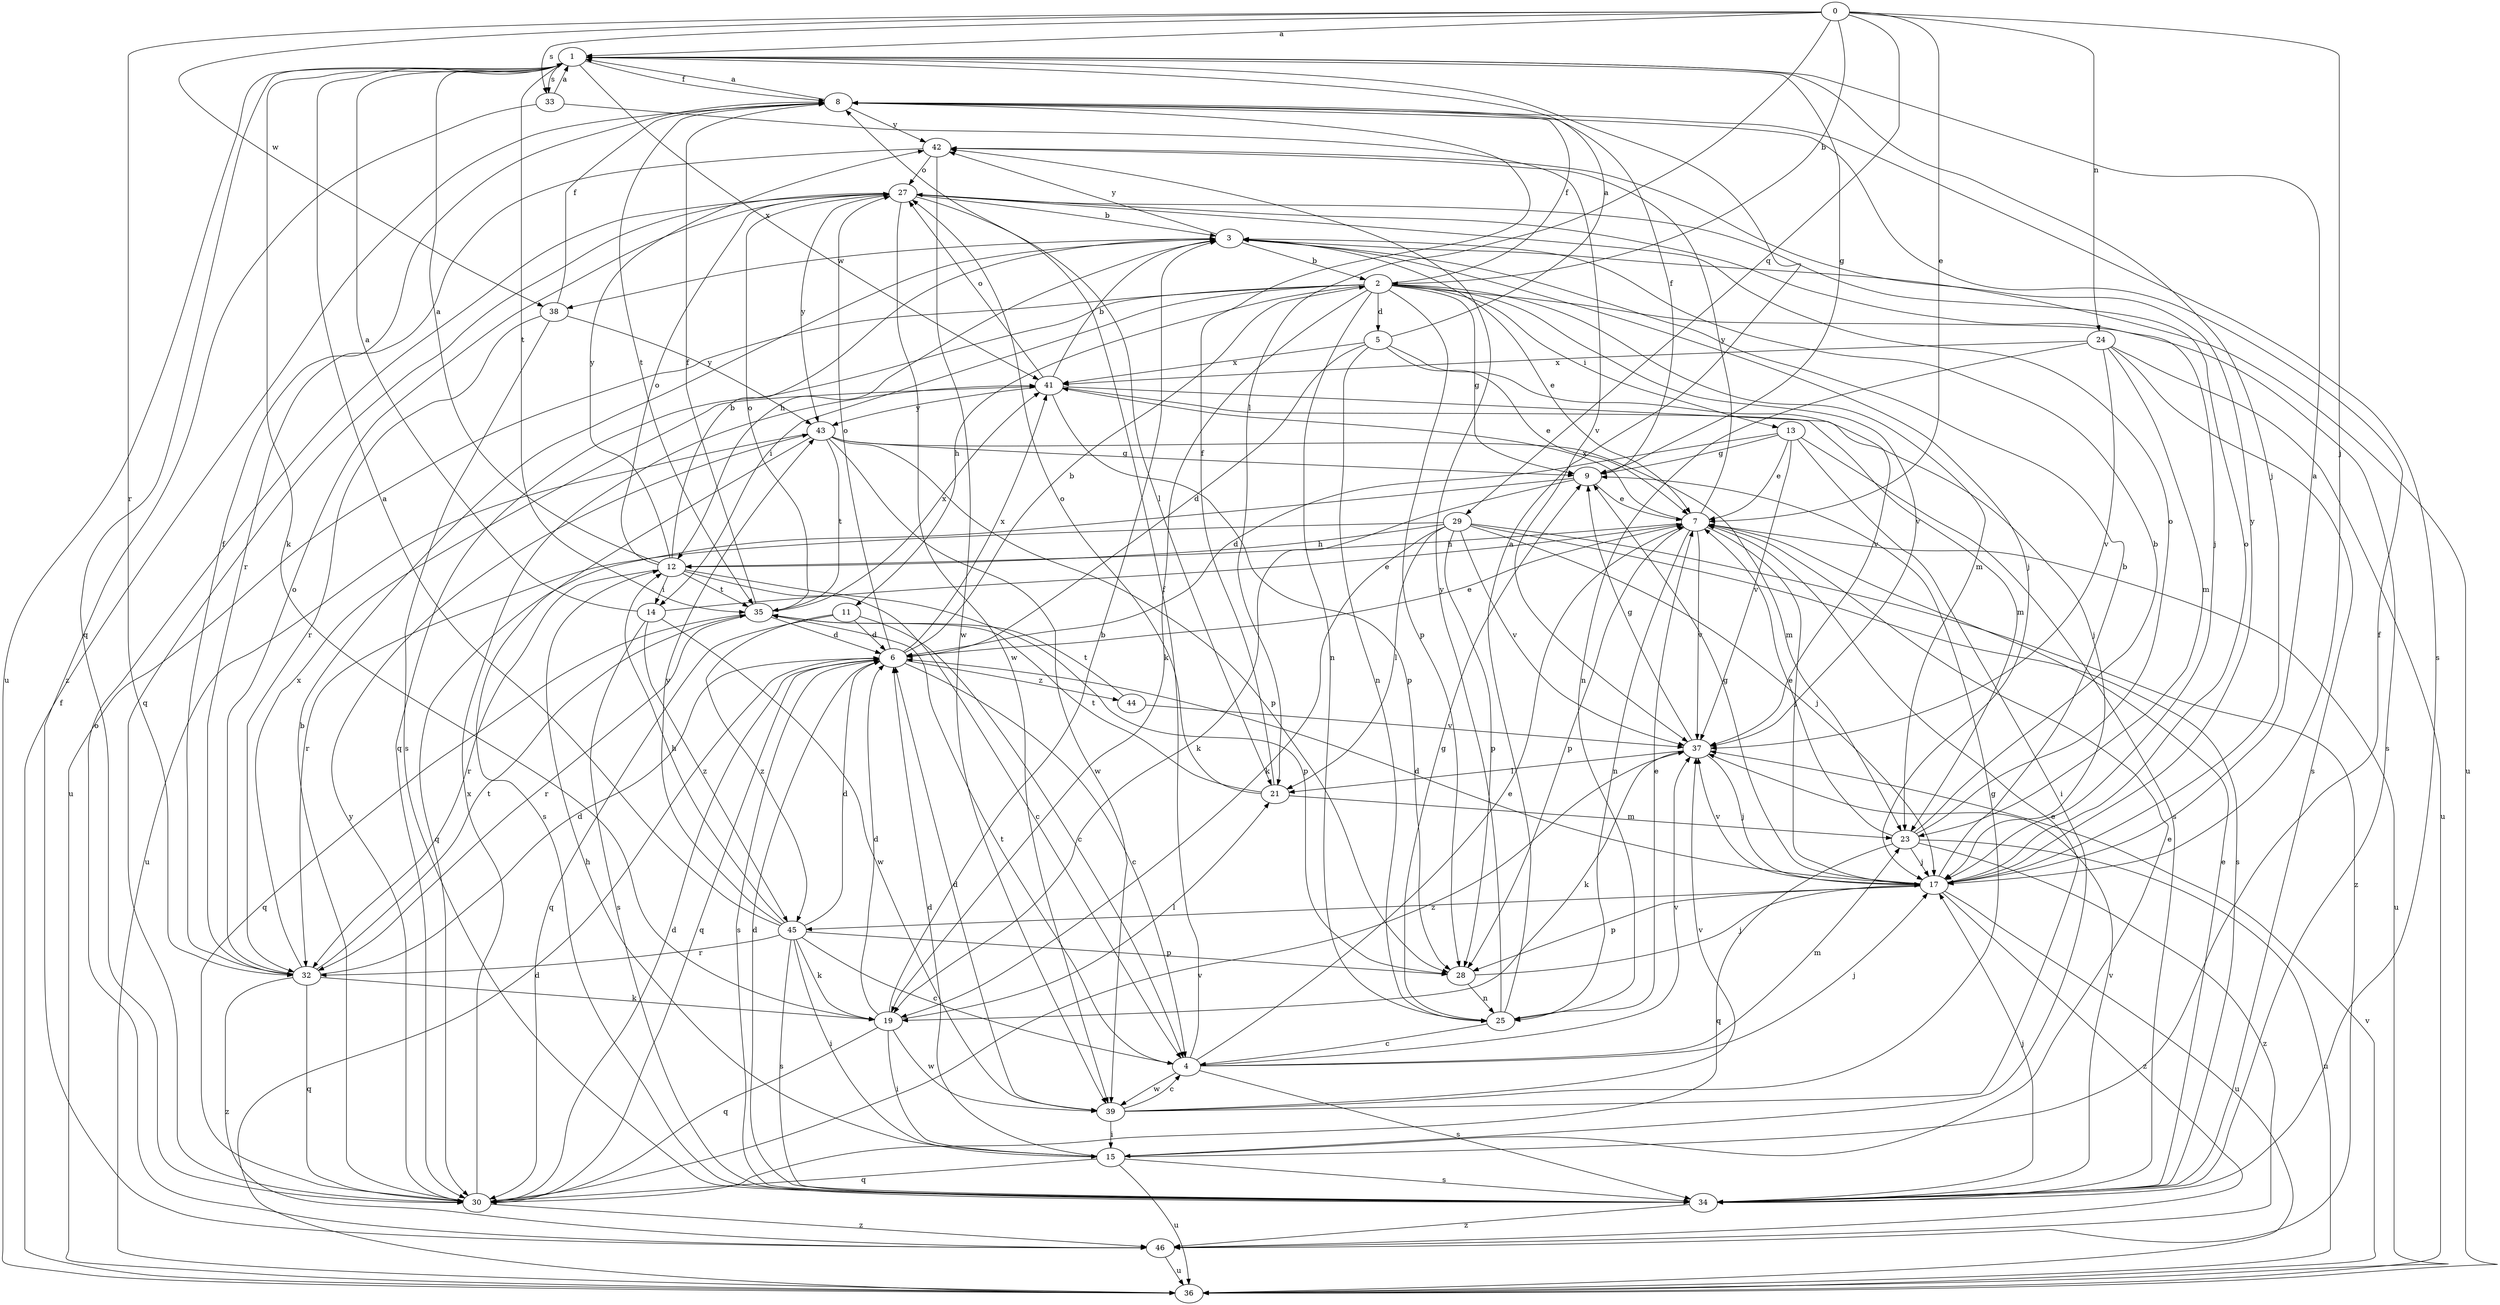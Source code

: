 strict digraph  {
0;
1;
2;
3;
4;
5;
6;
7;
8;
9;
11;
12;
13;
14;
15;
17;
19;
21;
23;
24;
25;
27;
28;
29;
30;
32;
33;
34;
35;
36;
37;
38;
39;
41;
42;
43;
44;
45;
46;
0 -> 1  [label=a];
0 -> 2  [label=b];
0 -> 7  [label=e];
0 -> 17  [label=j];
0 -> 21  [label=l];
0 -> 24  [label=n];
0 -> 29  [label=q];
0 -> 32  [label=r];
0 -> 33  [label=s];
0 -> 38  [label=w];
1 -> 8  [label=f];
1 -> 9  [label=g];
1 -> 17  [label=j];
1 -> 19  [label=k];
1 -> 30  [label=q];
1 -> 33  [label=s];
1 -> 35  [label=t];
1 -> 36  [label=u];
1 -> 41  [label=x];
2 -> 5  [label=d];
2 -> 8  [label=f];
2 -> 9  [label=g];
2 -> 11  [label=h];
2 -> 13  [label=i];
2 -> 14  [label=i];
2 -> 19  [label=k];
2 -> 23  [label=m];
2 -> 25  [label=n];
2 -> 28  [label=p];
2 -> 30  [label=q];
2 -> 34  [label=s];
2 -> 36  [label=u];
2 -> 37  [label=v];
3 -> 2  [label=b];
3 -> 7  [label=e];
3 -> 12  [label=h];
3 -> 17  [label=j];
3 -> 36  [label=u];
3 -> 38  [label=w];
3 -> 42  [label=y];
4 -> 7  [label=e];
4 -> 8  [label=f];
4 -> 17  [label=j];
4 -> 23  [label=m];
4 -> 34  [label=s];
4 -> 35  [label=t];
4 -> 37  [label=v];
4 -> 39  [label=w];
5 -> 1  [label=a];
5 -> 6  [label=d];
5 -> 7  [label=e];
5 -> 25  [label=n];
5 -> 37  [label=v];
5 -> 41  [label=x];
6 -> 2  [label=b];
6 -> 4  [label=c];
6 -> 7  [label=e];
6 -> 27  [label=o];
6 -> 30  [label=q];
6 -> 34  [label=s];
6 -> 41  [label=x];
6 -> 44  [label=z];
7 -> 12  [label=h];
7 -> 17  [label=j];
7 -> 25  [label=n];
7 -> 28  [label=p];
7 -> 36  [label=u];
7 -> 37  [label=v];
7 -> 41  [label=x];
7 -> 42  [label=y];
8 -> 1  [label=a];
8 -> 34  [label=s];
8 -> 35  [label=t];
8 -> 42  [label=y];
9 -> 7  [label=e];
9 -> 8  [label=f];
9 -> 19  [label=k];
9 -> 30  [label=q];
11 -> 4  [label=c];
11 -> 6  [label=d];
11 -> 30  [label=q];
11 -> 45  [label=z];
12 -> 1  [label=a];
12 -> 3  [label=b];
12 -> 4  [label=c];
12 -> 14  [label=i];
12 -> 27  [label=o];
12 -> 28  [label=p];
12 -> 32  [label=r];
12 -> 35  [label=t];
12 -> 42  [label=y];
13 -> 6  [label=d];
13 -> 7  [label=e];
13 -> 9  [label=g];
13 -> 15  [label=i];
13 -> 34  [label=s];
13 -> 37  [label=v];
14 -> 1  [label=a];
14 -> 7  [label=e];
14 -> 34  [label=s];
14 -> 39  [label=w];
14 -> 45  [label=z];
15 -> 6  [label=d];
15 -> 7  [label=e];
15 -> 8  [label=f];
15 -> 12  [label=h];
15 -> 30  [label=q];
15 -> 34  [label=s];
15 -> 36  [label=u];
17 -> 1  [label=a];
17 -> 3  [label=b];
17 -> 6  [label=d];
17 -> 9  [label=g];
17 -> 27  [label=o];
17 -> 28  [label=p];
17 -> 36  [label=u];
17 -> 37  [label=v];
17 -> 42  [label=y];
17 -> 45  [label=z];
17 -> 46  [label=z];
19 -> 3  [label=b];
19 -> 6  [label=d];
19 -> 15  [label=i];
19 -> 21  [label=l];
19 -> 30  [label=q];
19 -> 39  [label=w];
21 -> 8  [label=f];
21 -> 23  [label=m];
21 -> 27  [label=o];
21 -> 35  [label=t];
23 -> 3  [label=b];
23 -> 7  [label=e];
23 -> 17  [label=j];
23 -> 27  [label=o];
23 -> 30  [label=q];
23 -> 36  [label=u];
23 -> 46  [label=z];
24 -> 23  [label=m];
24 -> 25  [label=n];
24 -> 34  [label=s];
24 -> 36  [label=u];
24 -> 37  [label=v];
24 -> 41  [label=x];
25 -> 1  [label=a];
25 -> 4  [label=c];
25 -> 7  [label=e];
25 -> 9  [label=g];
25 -> 42  [label=y];
27 -> 3  [label=b];
27 -> 17  [label=j];
27 -> 21  [label=l];
27 -> 30  [label=q];
27 -> 39  [label=w];
27 -> 43  [label=y];
28 -> 17  [label=j];
28 -> 25  [label=n];
29 -> 12  [label=h];
29 -> 17  [label=j];
29 -> 19  [label=k];
29 -> 21  [label=l];
29 -> 28  [label=p];
29 -> 32  [label=r];
29 -> 34  [label=s];
29 -> 37  [label=v];
29 -> 46  [label=z];
30 -> 3  [label=b];
30 -> 6  [label=d];
30 -> 37  [label=v];
30 -> 41  [label=x];
30 -> 43  [label=y];
30 -> 46  [label=z];
32 -> 6  [label=d];
32 -> 8  [label=f];
32 -> 19  [label=k];
32 -> 27  [label=o];
32 -> 30  [label=q];
32 -> 35  [label=t];
32 -> 41  [label=x];
32 -> 46  [label=z];
33 -> 1  [label=a];
33 -> 37  [label=v];
33 -> 46  [label=z];
34 -> 6  [label=d];
34 -> 7  [label=e];
34 -> 17  [label=j];
34 -> 37  [label=v];
34 -> 46  [label=z];
35 -> 6  [label=d];
35 -> 8  [label=f];
35 -> 27  [label=o];
35 -> 30  [label=q];
35 -> 32  [label=r];
35 -> 41  [label=x];
36 -> 6  [label=d];
36 -> 8  [label=f];
36 -> 37  [label=v];
37 -> 9  [label=g];
37 -> 17  [label=j];
37 -> 19  [label=k];
37 -> 21  [label=l];
38 -> 8  [label=f];
38 -> 32  [label=r];
38 -> 34  [label=s];
38 -> 43  [label=y];
39 -> 4  [label=c];
39 -> 6  [label=d];
39 -> 7  [label=e];
39 -> 9  [label=g];
39 -> 15  [label=i];
39 -> 37  [label=v];
41 -> 3  [label=b];
41 -> 17  [label=j];
41 -> 23  [label=m];
41 -> 27  [label=o];
41 -> 28  [label=p];
41 -> 43  [label=y];
42 -> 27  [label=o];
42 -> 32  [label=r];
42 -> 39  [label=w];
43 -> 9  [label=g];
43 -> 23  [label=m];
43 -> 28  [label=p];
43 -> 34  [label=s];
43 -> 35  [label=t];
43 -> 36  [label=u];
43 -> 39  [label=w];
44 -> 35  [label=t];
44 -> 37  [label=v];
45 -> 1  [label=a];
45 -> 4  [label=c];
45 -> 6  [label=d];
45 -> 12  [label=h];
45 -> 15  [label=i];
45 -> 19  [label=k];
45 -> 28  [label=p];
45 -> 32  [label=r];
45 -> 34  [label=s];
45 -> 43  [label=y];
46 -> 27  [label=o];
46 -> 36  [label=u];
}
